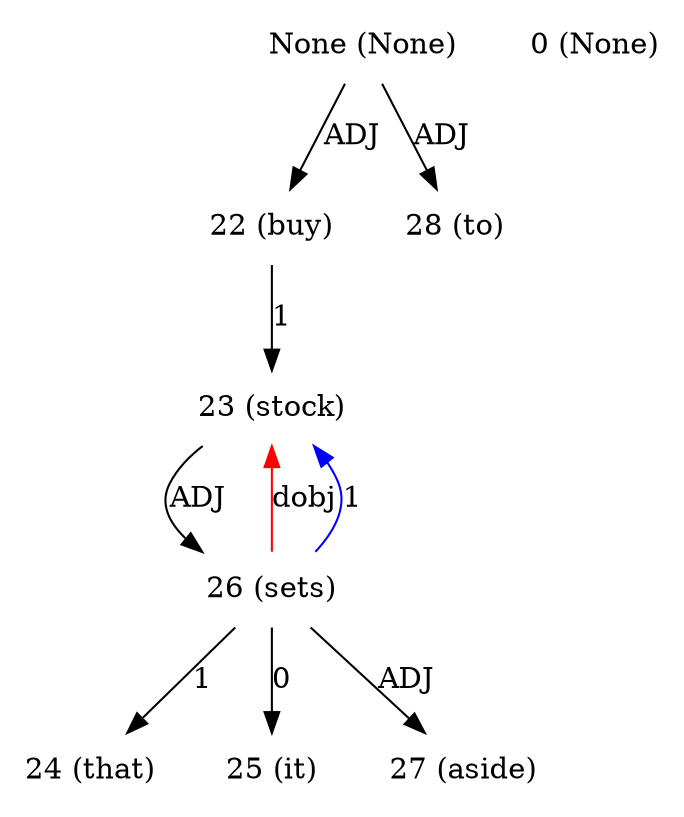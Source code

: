 digraph G{
edge [dir=forward]
node [shape=plaintext]

None [label="None (None)"]
None -> 22 [label="ADJ"]
None [label="None (None)"]
None -> 28 [label="ADJ"]
0 [label="0 (None)"]
22 [label="22 (buy)"]
22 -> 23 [label="1"]
23 [label="23 (stock)"]
23 -> 26 [label="ADJ"]
26 -> 23 [label="dobj", color="red"]
24 [label="24 (that)"]
25 [label="25 (it)"]
26 [label="26 (sets)"]
26 -> 24 [label="1"]
26 -> 23 [label="1", color="blue"]
26 -> 25 [label="0"]
26 -> 27 [label="ADJ"]
27 [label="27 (aside)"]
28 [label="28 (to)"]
}
